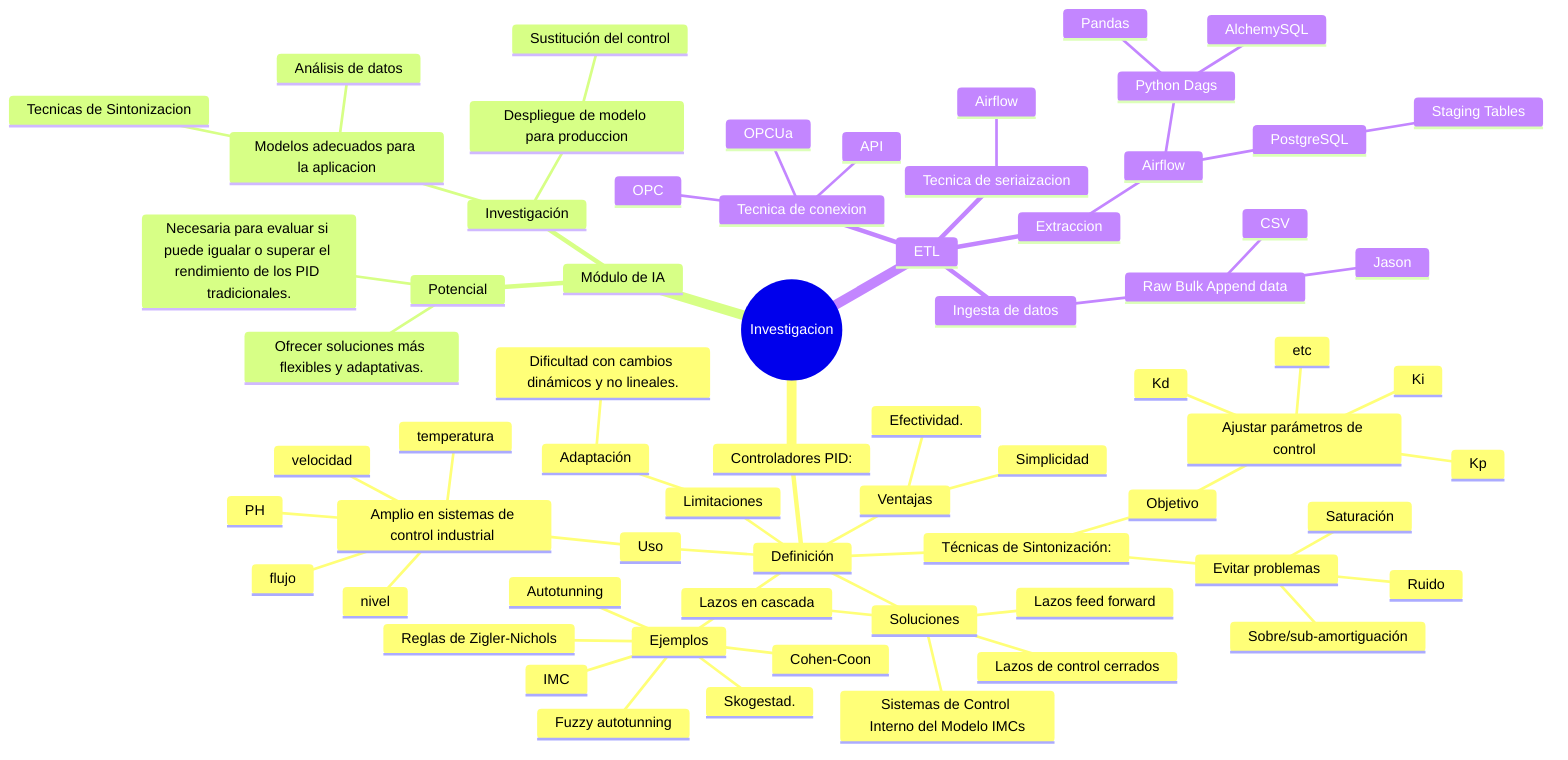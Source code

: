 mindmap
  root((Investigacion))
    Controladores PID:​
    ::icon(fa fa-industry)
      Definición
        Uso
            Amplio en sistemas de control industrial 
                temperatura
                nivel
                flujo
                velocidad
                PH
        Técnicas de Sintonización:
            Objetivo
                Ajustar parámetros de control
                    Kp
                    Ki
                    Kd
                    etc
            Evitar problemas
                Saturación
                Ruido
                Sobre/sub-amortiguación
        Ejemplos
            Reglas de Zigler-Nichols
            Autotunning
            Fuzzy autotunning
            Cohen-Coon
            IMC
            Skogestad.
        Ventajas
            Simplicidad
            Efectividad.
        Limitaciones
            Adaptación
                Dificultad con cambios dinámicos y no lineales.
        Soluciones
            Lazos de control cerrados
            Lazos en cascada
            Lazos feed forward
            Sistemas de Control Interno del Modelo IMCs
    Módulo de IA
        ::icon(fa fa-cogs)
        Potencial
            Ofrecer soluciones más flexibles y adaptativas.​
            Necesaria para evaluar si puede igualar o superar el rendimiento de los PID tradicionales.​
        Investigación
            Modelos adecuados para la aplicacion
                Tecnicas de Sintonizacion
                Análisis de datos
            Despliegue de modelo para produccion
                Sustitución del control
    ETL
    ::icon(fa fa-wrench)
        Tecnica de conexion
            API
            OPC
            OPCUa
        Tecnica de seriaizacion
            Airflow
        Ingesta de datos
            Raw Bulk Append data
                Jason
                CSV
        Extraccion
            Airflow
                Python Dags
                    Pandas 
                    AlchemySQL
                PostgreSQL
                    Staging Tables